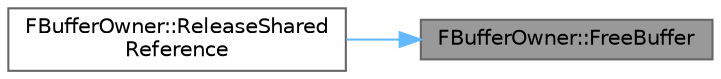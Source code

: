 digraph "FBufferOwner::FreeBuffer"
{
 // INTERACTIVE_SVG=YES
 // LATEX_PDF_SIZE
  bgcolor="transparent";
  edge [fontname=Helvetica,fontsize=10,labelfontname=Helvetica,labelfontsize=10];
  node [fontname=Helvetica,fontsize=10,shape=box,height=0.2,width=0.4];
  rankdir="RL";
  Node1 [id="Node000001",label="FBufferOwner::FreeBuffer",height=0.2,width=0.4,color="gray40", fillcolor="grey60", style="filled", fontcolor="black",tooltip="Free the buffer and any associated resources."];
  Node1 -> Node2 [id="edge1_Node000001_Node000002",dir="back",color="steelblue1",style="solid",tooltip=" "];
  Node2 [id="Node000002",label="FBufferOwner::ReleaseShared\lReference",height=0.2,width=0.4,color="grey40", fillcolor="white", style="filled",URL="$d3/d0f/classFBufferOwner.html#a3e0ad05bad54fc2dc2565ffba3a5b57a",tooltip=" "];
}
